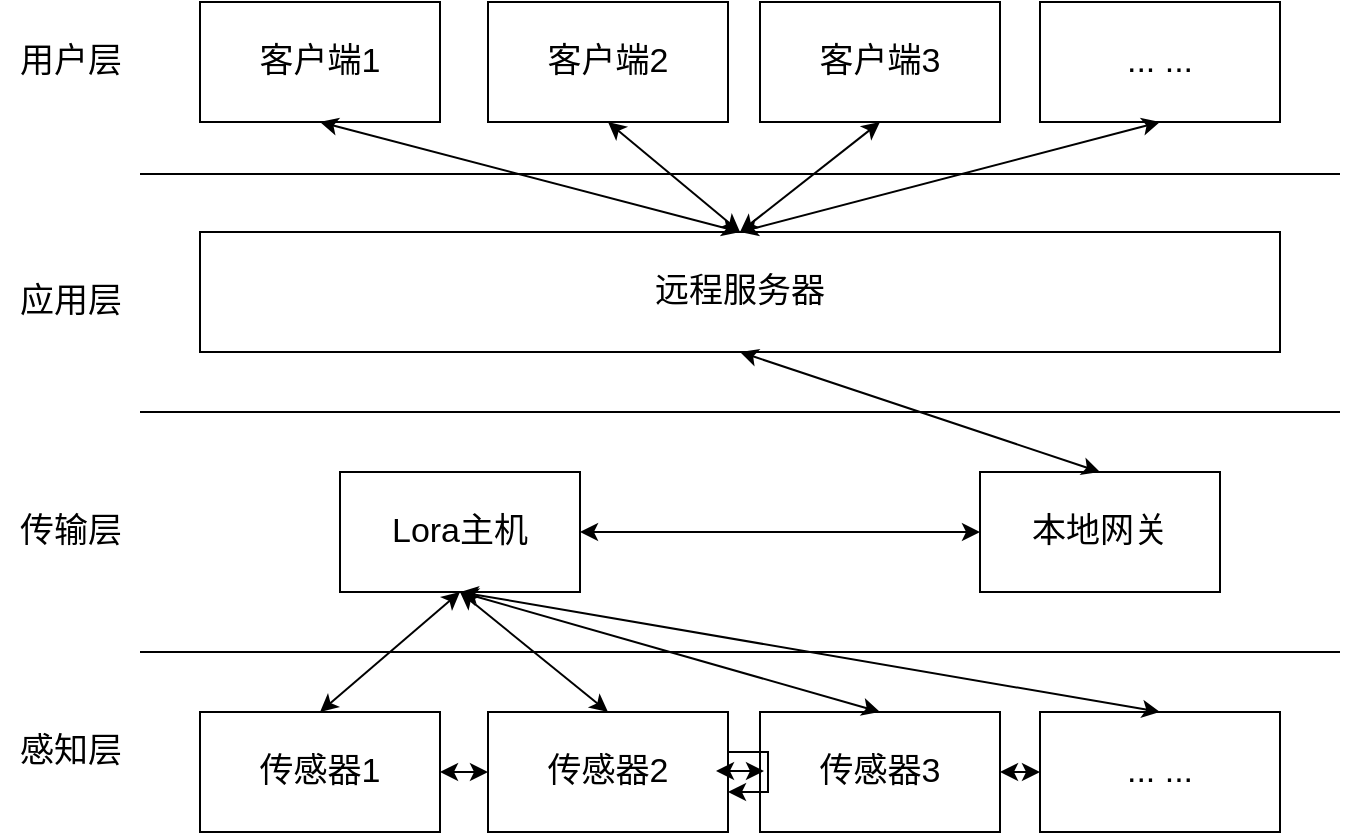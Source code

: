 <mxfile version="15.8.2" type="github">
  <diagram id="7biat76b-ln4d2cph6Jf" name="Page-1">
    <mxGraphModel dx="1662" dy="754" grid="1" gridSize="10" guides="1" tooltips="1" connect="1" arrows="1" fold="1" page="1" pageScale="1" pageWidth="827" pageHeight="1169" math="0" shadow="0">
      <root>
        <mxCell id="0" />
        <mxCell id="1" parent="0" />
        <mxCell id="HDhJplpW02JMiGNWI-bY-4" value="" style="endArrow=none;html=1;rounded=0;" edge="1" parent="1">
          <mxGeometry width="50" height="50" relative="1" as="geometry">
            <mxPoint x="120" y="161" as="sourcePoint" />
            <mxPoint x="720" y="161" as="targetPoint" />
          </mxGeometry>
        </mxCell>
        <mxCell id="HDhJplpW02JMiGNWI-bY-5" value="" style="endArrow=none;html=1;rounded=0;" edge="1" parent="1">
          <mxGeometry width="50" height="50" relative="1" as="geometry">
            <mxPoint x="120" y="280" as="sourcePoint" />
            <mxPoint x="720" y="280" as="targetPoint" />
          </mxGeometry>
        </mxCell>
        <mxCell id="HDhJplpW02JMiGNWI-bY-6" value="" style="endArrow=none;html=1;rounded=0;" edge="1" parent="1">
          <mxGeometry width="50" height="50" relative="1" as="geometry">
            <mxPoint x="120" y="400" as="sourcePoint" />
            <mxPoint x="720" y="400" as="targetPoint" />
          </mxGeometry>
        </mxCell>
        <mxCell id="HDhJplpW02JMiGNWI-bY-7" value="&lt;font style=&quot;vertical-align: inherit; font-size: 17px;&quot;&gt;&lt;font style=&quot;vertical-align: inherit; font-size: 17px;&quot;&gt;&lt;font style=&quot;vertical-align: inherit; font-size: 17px;&quot;&gt;&lt;font style=&quot;vertical-align: inherit; font-size: 17px;&quot;&gt;感知层&lt;/font&gt;&lt;/font&gt;&lt;/font&gt;&lt;/font&gt;" style="text;html=1;align=center;verticalAlign=middle;resizable=0;points=[];autosize=1;strokeColor=none;fillColor=none;strokeWidth=1;fontSize=17;" vertex="1" parent="1">
          <mxGeometry x="50" y="435" width="70" height="30" as="geometry" />
        </mxCell>
        <mxCell id="HDhJplpW02JMiGNWI-bY-8" value="&lt;font style=&quot;vertical-align: inherit ; font-size: 17px&quot;&gt;&lt;font style=&quot;vertical-align: inherit ; font-size: 17px&quot;&gt;&lt;font style=&quot;vertical-align: inherit ; font-size: 17px&quot;&gt;&lt;font style=&quot;vertical-align: inherit ; font-size: 17px&quot;&gt;传输层&lt;/font&gt;&lt;/font&gt;&lt;/font&gt;&lt;/font&gt;" style="text;html=1;align=center;verticalAlign=middle;resizable=0;points=[];autosize=1;strokeColor=none;fillColor=none;strokeWidth=1;fontSize=17;" vertex="1" parent="1">
          <mxGeometry x="50" y="325" width="70" height="30" as="geometry" />
        </mxCell>
        <mxCell id="HDhJplpW02JMiGNWI-bY-9" value="&lt;font style=&quot;vertical-align: inherit ; font-size: 17px&quot;&gt;&lt;font style=&quot;vertical-align: inherit ; font-size: 17px&quot;&gt;&lt;font style=&quot;vertical-align: inherit ; font-size: 17px&quot;&gt;&lt;font style=&quot;vertical-align: inherit ; font-size: 17px&quot;&gt;应用层&lt;/font&gt;&lt;/font&gt;&lt;/font&gt;&lt;/font&gt;" style="text;html=1;align=center;verticalAlign=middle;resizable=0;points=[];autosize=1;strokeColor=none;fillColor=none;strokeWidth=1;fontSize=17;" vertex="1" parent="1">
          <mxGeometry x="50" y="210" width="70" height="30" as="geometry" />
        </mxCell>
        <mxCell id="HDhJplpW02JMiGNWI-bY-10" value="&lt;font style=&quot;vertical-align: inherit ; font-size: 17px&quot;&gt;&lt;font style=&quot;vertical-align: inherit ; font-size: 17px&quot;&gt;&lt;font style=&quot;vertical-align: inherit ; font-size: 17px&quot;&gt;&lt;font style=&quot;vertical-align: inherit ; font-size: 17px&quot;&gt;用户层&lt;/font&gt;&lt;/font&gt;&lt;/font&gt;&lt;/font&gt;" style="text;html=1;align=center;verticalAlign=middle;resizable=0;points=[];autosize=1;strokeColor=none;fillColor=none;strokeWidth=1;fontSize=17;" vertex="1" parent="1">
          <mxGeometry x="50" y="90" width="70" height="30" as="geometry" />
        </mxCell>
        <mxCell id="HDhJplpW02JMiGNWI-bY-11" value="传感器1" style="rounded=0;whiteSpace=wrap;html=1;fontSize=17;strokeWidth=1;" vertex="1" parent="1">
          <mxGeometry x="150" y="430" width="120" height="60" as="geometry" />
        </mxCell>
        <mxCell id="HDhJplpW02JMiGNWI-bY-12" value="传感器2" style="rounded=0;whiteSpace=wrap;html=1;fontSize=17;strokeWidth=1;" vertex="1" parent="1">
          <mxGeometry x="294" y="430" width="120" height="60" as="geometry" />
        </mxCell>
        <mxCell id="HDhJplpW02JMiGNWI-bY-13" value="传感器3" style="rounded=0;whiteSpace=wrap;html=1;fontSize=17;strokeWidth=1;" vertex="1" parent="1">
          <mxGeometry x="430" y="430" width="120" height="60" as="geometry" />
        </mxCell>
        <mxCell id="HDhJplpW02JMiGNWI-bY-14" value="... ..." style="rounded=0;whiteSpace=wrap;html=1;fontSize=17;strokeWidth=1;" vertex="1" parent="1">
          <mxGeometry x="570" y="430" width="120" height="60" as="geometry" />
        </mxCell>
        <mxCell id="HDhJplpW02JMiGNWI-bY-16" value="Lora主机" style="rounded=0;whiteSpace=wrap;html=1;fontSize=17;strokeWidth=1;" vertex="1" parent="1">
          <mxGeometry x="220" y="310" width="120" height="60" as="geometry" />
        </mxCell>
        <mxCell id="HDhJplpW02JMiGNWI-bY-17" value="本地网关" style="rounded=0;whiteSpace=wrap;html=1;fontSize=17;strokeWidth=1;" vertex="1" parent="1">
          <mxGeometry x="540" y="310" width="120" height="60" as="geometry" />
        </mxCell>
        <mxCell id="HDhJplpW02JMiGNWI-bY-18" value="远程服务器" style="rounded=0;whiteSpace=wrap;html=1;fontSize=17;strokeWidth=1;" vertex="1" parent="1">
          <mxGeometry x="150" y="190" width="540" height="60" as="geometry" />
        </mxCell>
        <mxCell id="HDhJplpW02JMiGNWI-bY-19" value="客户端1" style="rounded=0;whiteSpace=wrap;html=1;fontSize=17;strokeWidth=1;" vertex="1" parent="1">
          <mxGeometry x="150" y="75" width="120" height="60" as="geometry" />
        </mxCell>
        <mxCell id="HDhJplpW02JMiGNWI-bY-20" value="客户端2" style="rounded=0;whiteSpace=wrap;html=1;fontSize=17;strokeWidth=1;" vertex="1" parent="1">
          <mxGeometry x="294" y="75" width="120" height="60" as="geometry" />
        </mxCell>
        <mxCell id="HDhJplpW02JMiGNWI-bY-21" value="客户端3" style="rounded=0;whiteSpace=wrap;html=1;fontSize=17;strokeWidth=1;" vertex="1" parent="1">
          <mxGeometry x="430" y="75" width="120" height="60" as="geometry" />
        </mxCell>
        <mxCell id="HDhJplpW02JMiGNWI-bY-22" value="... ..." style="rounded=0;whiteSpace=wrap;html=1;fontSize=17;strokeWidth=1;" vertex="1" parent="1">
          <mxGeometry x="570" y="75" width="120" height="60" as="geometry" />
        </mxCell>
        <mxCell id="HDhJplpW02JMiGNWI-bY-23" value="" style="endArrow=classic;startArrow=classic;html=1;rounded=0;fontSize=17;exitX=1;exitY=0.5;exitDx=0;exitDy=0;entryX=0;entryY=0.5;entryDx=0;entryDy=0;" edge="1" parent="1" source="HDhJplpW02JMiGNWI-bY-11" target="HDhJplpW02JMiGNWI-bY-12">
          <mxGeometry width="50" height="50" relative="1" as="geometry">
            <mxPoint x="260" y="490" as="sourcePoint" />
            <mxPoint x="310" y="440" as="targetPoint" />
          </mxGeometry>
        </mxCell>
        <mxCell id="HDhJplpW02JMiGNWI-bY-24" value="" style="endArrow=classic;startArrow=classic;html=1;rounded=0;fontSize=17;exitX=1;exitY=0.5;exitDx=0;exitDy=0;entryX=0;entryY=0.5;entryDx=0;entryDy=0;" edge="1" parent="1">
          <mxGeometry width="50" height="50" relative="1" as="geometry">
            <mxPoint x="408" y="459.5" as="sourcePoint" />
            <mxPoint x="432" y="459.5" as="targetPoint" />
          </mxGeometry>
        </mxCell>
        <mxCell id="HDhJplpW02JMiGNWI-bY-26" value="" style="endArrow=classic;startArrow=classic;html=1;rounded=0;fontSize=17;entryX=0;entryY=0.5;entryDx=0;entryDy=0;exitX=1;exitY=0.5;exitDx=0;exitDy=0;" edge="1" parent="1" source="HDhJplpW02JMiGNWI-bY-13" target="HDhJplpW02JMiGNWI-bY-14">
          <mxGeometry width="50" height="50" relative="1" as="geometry">
            <mxPoint x="300" y="590" as="sourcePoint" />
            <mxPoint x="350" y="540" as="targetPoint" />
          </mxGeometry>
        </mxCell>
        <mxCell id="HDhJplpW02JMiGNWI-bY-29" style="edgeStyle=orthogonalEdgeStyle;rounded=0;orthogonalLoop=1;jettySize=auto;html=1;fontSize=17;" edge="1" parent="1" source="HDhJplpW02JMiGNWI-bY-12" target="HDhJplpW02JMiGNWI-bY-12">
          <mxGeometry relative="1" as="geometry" />
        </mxCell>
        <mxCell id="HDhJplpW02JMiGNWI-bY-30" value="" style="endArrow=classic;startArrow=classic;html=1;rounded=0;fontSize=17;exitX=0.5;exitY=0;exitDx=0;exitDy=0;entryX=0.5;entryY=1;entryDx=0;entryDy=0;" edge="1" parent="1" source="HDhJplpW02JMiGNWI-bY-11" target="HDhJplpW02JMiGNWI-bY-16">
          <mxGeometry width="50" height="50" relative="1" as="geometry">
            <mxPoint x="200" y="420" as="sourcePoint" />
            <mxPoint x="250" y="370" as="targetPoint" />
          </mxGeometry>
        </mxCell>
        <mxCell id="HDhJplpW02JMiGNWI-bY-31" value="" style="endArrow=classic;startArrow=classic;html=1;rounded=0;fontSize=17;exitX=0.5;exitY=1;exitDx=0;exitDy=0;entryX=0.5;entryY=0;entryDx=0;entryDy=0;" edge="1" parent="1" source="HDhJplpW02JMiGNWI-bY-16" target="HDhJplpW02JMiGNWI-bY-12">
          <mxGeometry width="50" height="50" relative="1" as="geometry">
            <mxPoint x="350" y="480" as="sourcePoint" />
            <mxPoint x="400" y="430" as="targetPoint" />
          </mxGeometry>
        </mxCell>
        <mxCell id="HDhJplpW02JMiGNWI-bY-32" value="" style="endArrow=classic;startArrow=classic;html=1;rounded=0;fontSize=17;exitX=0.5;exitY=0;exitDx=0;exitDy=0;entryX=0.5;entryY=1;entryDx=0;entryDy=0;" edge="1" parent="1" source="HDhJplpW02JMiGNWI-bY-13" target="HDhJplpW02JMiGNWI-bY-16">
          <mxGeometry width="50" height="50" relative="1" as="geometry">
            <mxPoint x="210" y="420" as="sourcePoint" />
            <mxPoint x="210" y="370" as="targetPoint" />
          </mxGeometry>
        </mxCell>
        <mxCell id="HDhJplpW02JMiGNWI-bY-34" value="" style="endArrow=classic;startArrow=classic;html=1;rounded=0;fontSize=17;entryX=0.5;entryY=1;entryDx=0;entryDy=0;exitX=0.5;exitY=0;exitDx=0;exitDy=0;" edge="1" parent="1" source="HDhJplpW02JMiGNWI-bY-14" target="HDhJplpW02JMiGNWI-bY-16">
          <mxGeometry width="50" height="50" relative="1" as="geometry">
            <mxPoint x="100" y="430" as="sourcePoint" />
            <mxPoint x="150" y="380" as="targetPoint" />
          </mxGeometry>
        </mxCell>
        <mxCell id="HDhJplpW02JMiGNWI-bY-35" value="" style="endArrow=classic;startArrow=classic;html=1;rounded=0;fontSize=17;exitX=1;exitY=0.5;exitDx=0;exitDy=0;entryX=0;entryY=0.5;entryDx=0;entryDy=0;" edge="1" parent="1" source="HDhJplpW02JMiGNWI-bY-16" target="HDhJplpW02JMiGNWI-bY-17">
          <mxGeometry width="50" height="50" relative="1" as="geometry">
            <mxPoint x="270" y="380" as="sourcePoint" />
            <mxPoint x="320" y="330" as="targetPoint" />
          </mxGeometry>
        </mxCell>
        <mxCell id="HDhJplpW02JMiGNWI-bY-36" value="" style="endArrow=classic;startArrow=classic;html=1;rounded=0;fontSize=17;entryX=0.5;entryY=1;entryDx=0;entryDy=0;exitX=0.5;exitY=0;exitDx=0;exitDy=0;" edge="1" parent="1" source="HDhJplpW02JMiGNWI-bY-17" target="HDhJplpW02JMiGNWI-bY-18">
          <mxGeometry width="50" height="50" relative="1" as="geometry">
            <mxPoint x="410" y="300" as="sourcePoint" />
            <mxPoint x="460" y="250" as="targetPoint" />
          </mxGeometry>
        </mxCell>
        <mxCell id="HDhJplpW02JMiGNWI-bY-37" value="" style="endArrow=classic;startArrow=classic;html=1;rounded=0;fontSize=17;entryX=0.5;entryY=1;entryDx=0;entryDy=0;exitX=0.5;exitY=0;exitDx=0;exitDy=0;" edge="1" parent="1" source="HDhJplpW02JMiGNWI-bY-18" target="HDhJplpW02JMiGNWI-bY-19">
          <mxGeometry width="50" height="50" relative="1" as="geometry">
            <mxPoint x="420" y="169.289" as="sourcePoint" />
            <mxPoint x="420" y="119.289" as="targetPoint" />
          </mxGeometry>
        </mxCell>
        <mxCell id="HDhJplpW02JMiGNWI-bY-38" value="" style="endArrow=classic;startArrow=classic;html=1;rounded=0;fontSize=17;entryX=0.5;entryY=1;entryDx=0;entryDy=0;" edge="1" parent="1" target="HDhJplpW02JMiGNWI-bY-20">
          <mxGeometry width="50" height="50" relative="1" as="geometry">
            <mxPoint x="420" y="190" as="sourcePoint" />
            <mxPoint x="430" y="140" as="targetPoint" />
          </mxGeometry>
        </mxCell>
        <mxCell id="HDhJplpW02JMiGNWI-bY-39" value="" style="endArrow=classic;startArrow=classic;html=1;rounded=0;fontSize=17;exitX=0.5;exitY=0;exitDx=0;exitDy=0;entryX=0.5;entryY=1;entryDx=0;entryDy=0;" edge="1" parent="1" source="HDhJplpW02JMiGNWI-bY-18" target="HDhJplpW02JMiGNWI-bY-21">
          <mxGeometry width="50" height="50" relative="1" as="geometry">
            <mxPoint x="460" y="190" as="sourcePoint" />
            <mxPoint x="510" y="140" as="targetPoint" />
          </mxGeometry>
        </mxCell>
        <mxCell id="HDhJplpW02JMiGNWI-bY-41" value="" style="endArrow=classic;startArrow=classic;html=1;rounded=0;fontSize=17;entryX=0.5;entryY=1;entryDx=0;entryDy=0;exitX=0.5;exitY=0;exitDx=0;exitDy=0;" edge="1" parent="1" source="HDhJplpW02JMiGNWI-bY-18" target="HDhJplpW02JMiGNWI-bY-22">
          <mxGeometry width="50" height="50" relative="1" as="geometry">
            <mxPoint x="520" y="200" as="sourcePoint" />
            <mxPoint x="570" y="150" as="targetPoint" />
          </mxGeometry>
        </mxCell>
      </root>
    </mxGraphModel>
  </diagram>
</mxfile>
